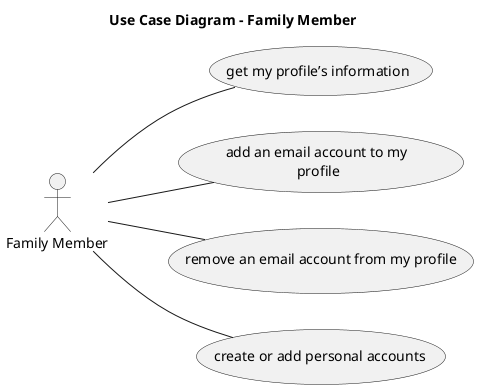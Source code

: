 @startuml

left to right direction

title Use Case Diagram - Family Member

actor "Family Member" as fm

usecase "get my profile’s information" as uc150
usecase "add an email account to my \nprofile" as uc151
usecase "remove an email account from my profile" as uc152
usecase "create or add personal accounts" as uc170

fm -- uc152
fm -- uc150
fm -- uc151
fm -- uc170


@enduml